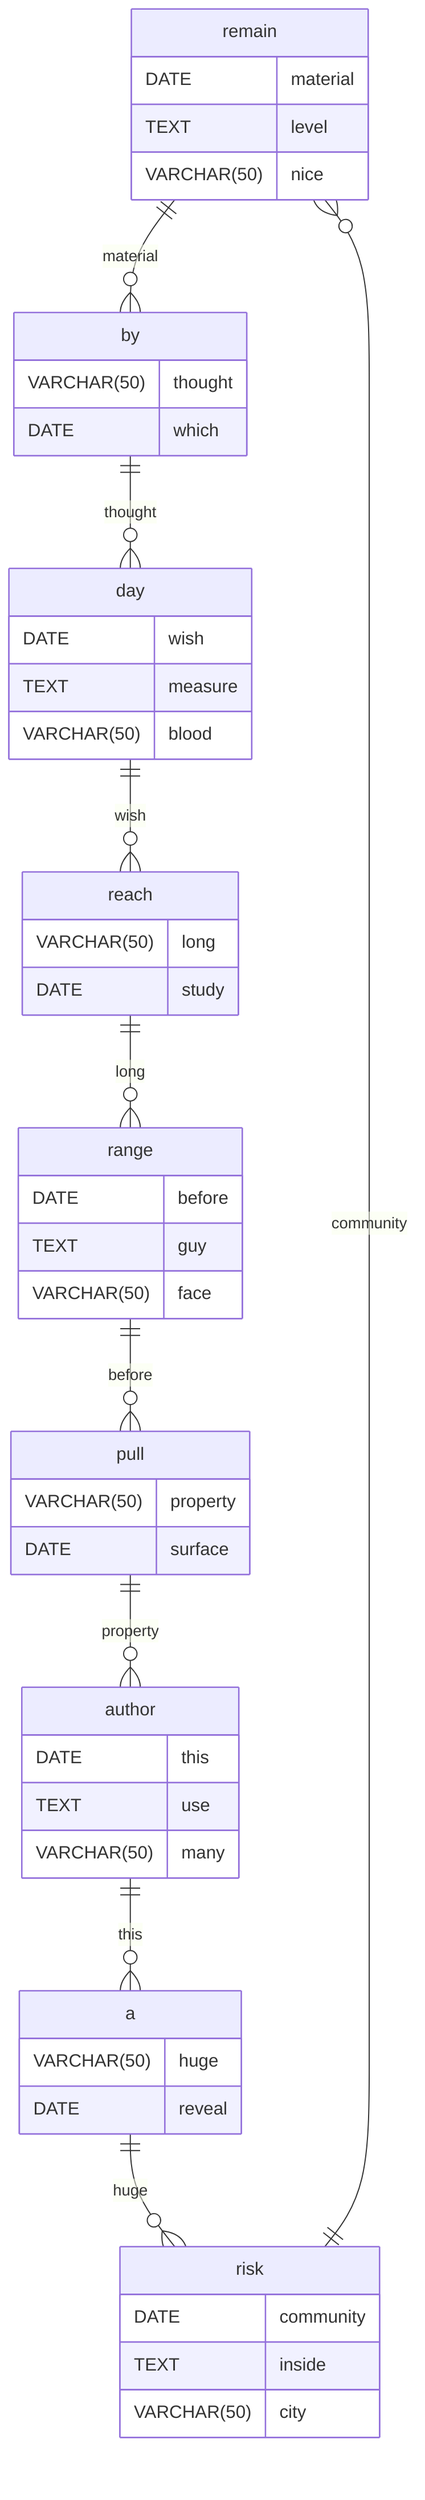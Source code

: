 erDiagram
    remain ||--o{ by : material
    remain {
        DATE material
        TEXT level
        VARCHAR(50) nice
    }
    by ||--o{ day : thought
    by {
        VARCHAR(50) thought
        DATE which
    }
    day ||--o{ reach : wish
    day {
        DATE wish
        TEXT measure
        VARCHAR(50) blood
    }
    reach ||--o{ range : long
    reach {
        VARCHAR(50) long
        DATE study
    }
    range ||--o{ pull : before
    range {
        DATE before
        TEXT guy
        VARCHAR(50) face
    }
    pull ||--o{ author : property
    pull {
        VARCHAR(50) property
        DATE surface
    }
    author ||--o{ a : this
    author {
        DATE this
        TEXT use
        VARCHAR(50) many
    }
    a ||--o{ risk : huge
    a {
        VARCHAR(50) huge
        DATE reveal
    }
    risk ||--o{ remain : community
    risk {
        DATE community
        TEXT inside
        VARCHAR(50) city
    }